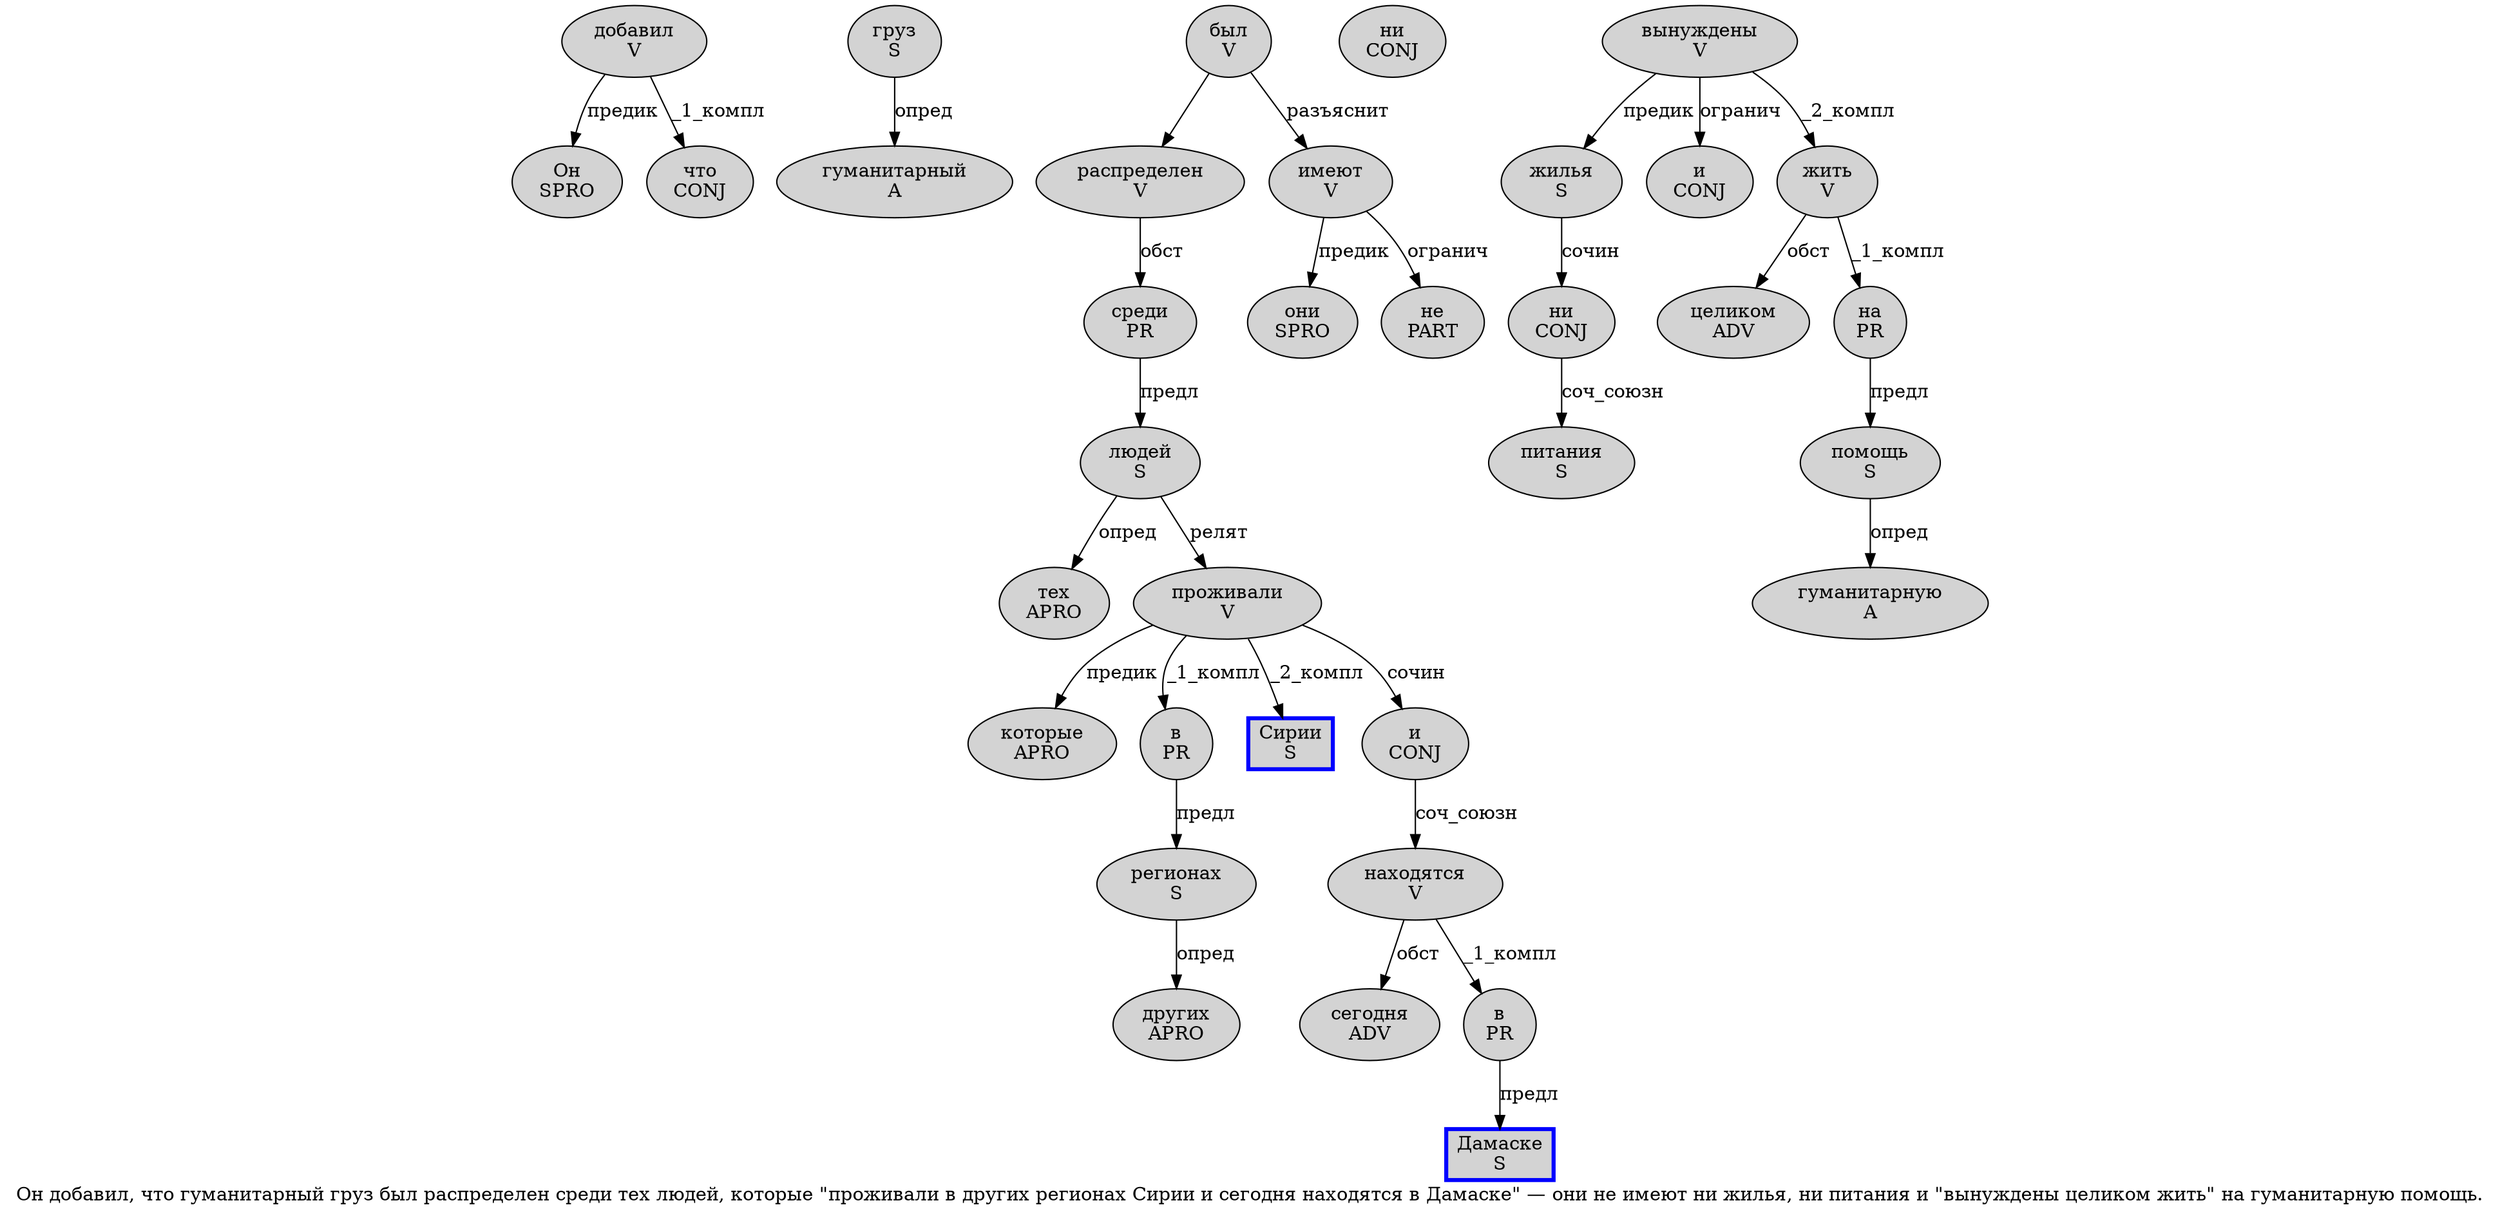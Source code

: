 digraph SENTENCE_517 {
	graph [label="Он добавил, что гуманитарный груз был распределен среди тех людей, которые \"проживали в других регионах Сирии и сегодня находятся в Дамаске\" — они не имеют ни жилья, ни питания и \"вынуждены целиком жить\" на гуманитарную помощь."]
	node [style=filled]
		0 [label="Он
SPRO" color="" fillcolor=lightgray penwidth=1 shape=ellipse]
		1 [label="добавил
V" color="" fillcolor=lightgray penwidth=1 shape=ellipse]
		3 [label="что
CONJ" color="" fillcolor=lightgray penwidth=1 shape=ellipse]
		4 [label="гуманитарный
A" color="" fillcolor=lightgray penwidth=1 shape=ellipse]
		5 [label="груз
S" color="" fillcolor=lightgray penwidth=1 shape=ellipse]
		6 [label="был
V" color="" fillcolor=lightgray penwidth=1 shape=ellipse]
		7 [label="распределен
V" color="" fillcolor=lightgray penwidth=1 shape=ellipse]
		8 [label="среди
PR" color="" fillcolor=lightgray penwidth=1 shape=ellipse]
		9 [label="тех
APRO" color="" fillcolor=lightgray penwidth=1 shape=ellipse]
		10 [label="людей
S" color="" fillcolor=lightgray penwidth=1 shape=ellipse]
		12 [label="которые
APRO" color="" fillcolor=lightgray penwidth=1 shape=ellipse]
		14 [label="проживали
V" color="" fillcolor=lightgray penwidth=1 shape=ellipse]
		15 [label="в
PR" color="" fillcolor=lightgray penwidth=1 shape=ellipse]
		16 [label="других
APRO" color="" fillcolor=lightgray penwidth=1 shape=ellipse]
		17 [label="регионах
S" color="" fillcolor=lightgray penwidth=1 shape=ellipse]
		18 [label="Сирии
S" color=blue fillcolor=lightgray penwidth=3 shape=box]
		19 [label="и
CONJ" color="" fillcolor=lightgray penwidth=1 shape=ellipse]
		20 [label="сегодня
ADV" color="" fillcolor=lightgray penwidth=1 shape=ellipse]
		21 [label="находятся
V" color="" fillcolor=lightgray penwidth=1 shape=ellipse]
		22 [label="в
PR" color="" fillcolor=lightgray penwidth=1 shape=ellipse]
		23 [label="Дамаске
S" color=blue fillcolor=lightgray penwidth=3 shape=box]
		26 [label="они
SPRO" color="" fillcolor=lightgray penwidth=1 shape=ellipse]
		27 [label="не
PART" color="" fillcolor=lightgray penwidth=1 shape=ellipse]
		28 [label="имеют
V" color="" fillcolor=lightgray penwidth=1 shape=ellipse]
		29 [label="ни
CONJ" color="" fillcolor=lightgray penwidth=1 shape=ellipse]
		30 [label="жилья
S" color="" fillcolor=lightgray penwidth=1 shape=ellipse]
		32 [label="ни
CONJ" color="" fillcolor=lightgray penwidth=1 shape=ellipse]
		33 [label="питания
S" color="" fillcolor=lightgray penwidth=1 shape=ellipse]
		34 [label="и
CONJ" color="" fillcolor=lightgray penwidth=1 shape=ellipse]
		36 [label="вынуждены
V" color="" fillcolor=lightgray penwidth=1 shape=ellipse]
		37 [label="целиком
ADV" color="" fillcolor=lightgray penwidth=1 shape=ellipse]
		38 [label="жить
V" color="" fillcolor=lightgray penwidth=1 shape=ellipse]
		40 [label="на
PR" color="" fillcolor=lightgray penwidth=1 shape=ellipse]
		41 [label="гуманитарную
A" color="" fillcolor=lightgray penwidth=1 shape=ellipse]
		42 [label="помощь
S" color="" fillcolor=lightgray penwidth=1 shape=ellipse]
			17 -> 16 [label="опред"]
			19 -> 21 [label="соч_союзн"]
			38 -> 37 [label="обст"]
			38 -> 40 [label="_1_компл"]
			32 -> 33 [label="соч_союзн"]
			14 -> 12 [label="предик"]
			14 -> 15 [label="_1_компл"]
			14 -> 18 [label="_2_компл"]
			14 -> 19 [label="сочин"]
			42 -> 41 [label="опред"]
			6 -> 7
			6 -> 28 [label="разъяснит"]
			8 -> 10 [label="предл"]
			10 -> 9 [label="опред"]
			10 -> 14 [label="релят"]
			22 -> 23 [label="предл"]
			7 -> 8 [label="обст"]
			40 -> 42 [label="предл"]
			28 -> 26 [label="предик"]
			28 -> 27 [label="огранич"]
			21 -> 20 [label="обст"]
			21 -> 22 [label="_1_компл"]
			15 -> 17 [label="предл"]
			1 -> 0 [label="предик"]
			1 -> 3 [label="_1_компл"]
			30 -> 32 [label="сочин"]
			5 -> 4 [label="опред"]
			36 -> 30 [label="предик"]
			36 -> 34 [label="огранич"]
			36 -> 38 [label="_2_компл"]
}